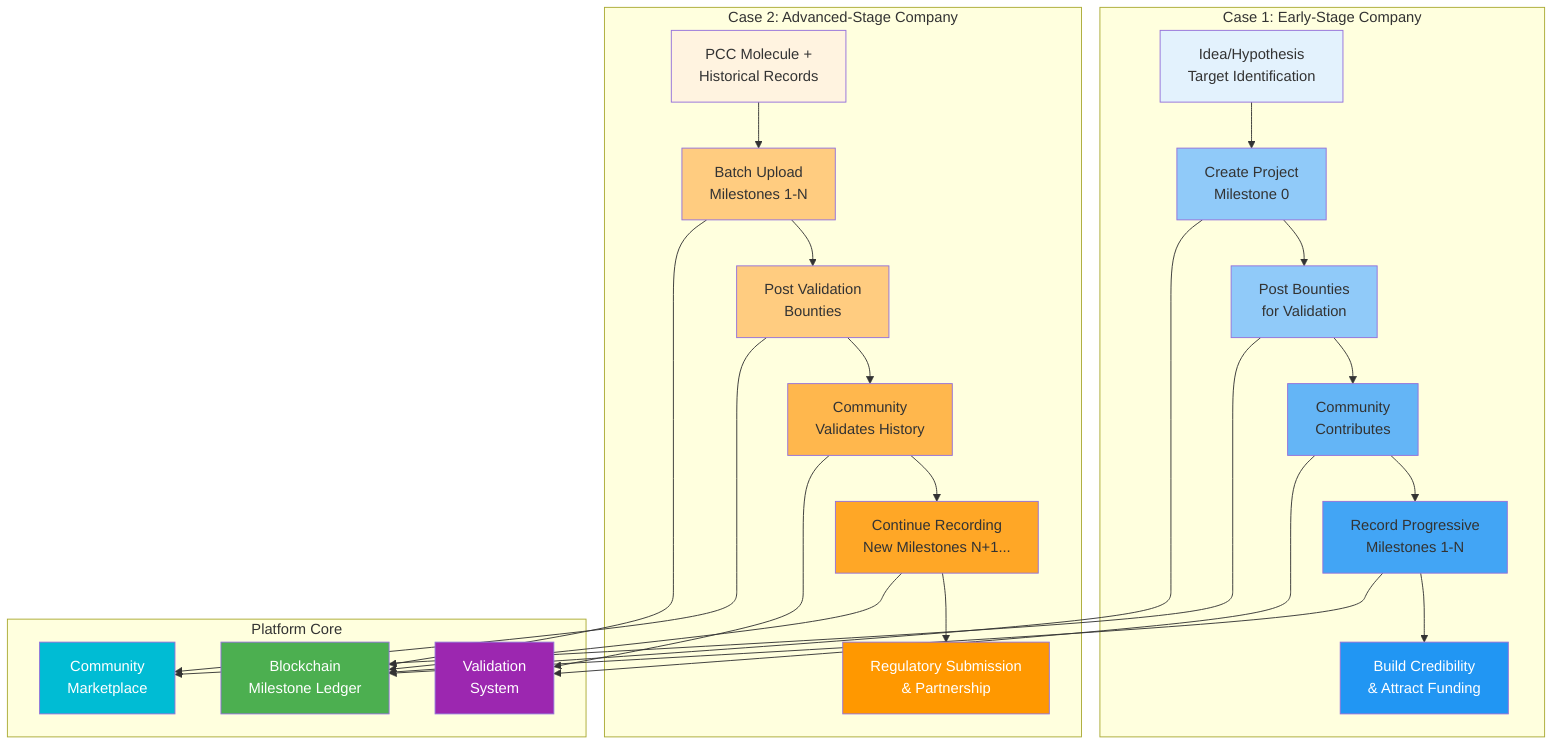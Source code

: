 graph TB
    subgraph "Case 1: Early-Stage Company"
        E1[Idea/Hypothesis<br/>Target Identification]
        E2[Create Project<br/>Milestone 0]
        E3[Post Bounties<br/>for Validation]
        E4[Community<br/>Contributes]
        E5[Record Progressive<br/>Milestones 1-N]
        E6[Build Credibility<br/>& Attract Funding]
        
        E1 --> E2
        E2 --> E3
        E3 --> E4
        E4 --> E5
        E5 --> E6
    end
    
    subgraph "Case 2: Advanced-Stage Company"
        A1[PCC Molecule +<br/>Historical Records]
        A2[Batch Upload<br/>Milestones 1-N]
        A3[Post Validation<br/>Bounties]
        A4[Community<br/>Validates History]
        A5[Continue Recording<br/>New Milestones N+1...]
        A6[Regulatory Submission<br/>& Partnership]
        
        A1 --> A2
        A2 --> A3
        A3 --> A4
        A4 --> A5
        A5 --> A6
    end
    
    subgraph "Platform Core"
        BC[Blockchain<br/>Milestone Ledger]
        MARK[Community<br/>Marketplace]
        VAL[Validation<br/>System]
    end
    
    E2 --> BC
    E3 --> MARK
    E4 --> VAL
    E5 --> BC
    
    A2 --> BC
    A3 --> MARK
    A4 --> VAL
    A5 --> BC
    
    style E1 fill:#e3f2fd
    style E2 fill:#90caf9
    style E3 fill:#90caf9
    style E4 fill:#64b5f6
    style E5 fill:#42a5f5
    style E6 fill:#2196f3,color:#fff
    
    style A1 fill:#fff3e0
    style A2 fill:#ffcc80
    style A3 fill:#ffcc80
    style A4 fill:#ffb74d
    style A5 fill:#ffa726
    style A6 fill:#ff9800,color:#fff
    
    style BC fill:#4caf50,color:#fff
    style MARK fill:#00bcd4,color:#fff
    style VAL fill:#9c27b0,color:#fff